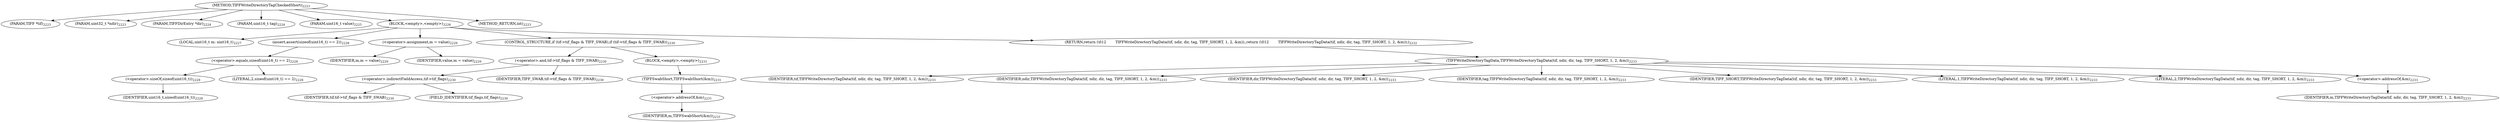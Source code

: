 digraph "TIFFWriteDirectoryTagCheckedShort" {  
"69953" [label = <(METHOD,TIFFWriteDirectoryTagCheckedShort)<SUB>2223</SUB>> ]
"69954" [label = <(PARAM,TIFF *tif)<SUB>2223</SUB>> ]
"69955" [label = <(PARAM,uint32_t *ndir)<SUB>2223</SUB>> ]
"69956" [label = <(PARAM,TIFFDirEntry *dir)<SUB>2224</SUB>> ]
"69957" [label = <(PARAM,uint16_t tag)<SUB>2224</SUB>> ]
"69958" [label = <(PARAM,uint16_t value)<SUB>2225</SUB>> ]
"69959" [label = <(BLOCK,&lt;empty&gt;,&lt;empty&gt;)<SUB>2226</SUB>> ]
"69960" [label = <(LOCAL,uint16_t m: uint16_t)<SUB>2227</SUB>> ]
"69961" [label = <(assert,assert(sizeof(uint16_t) == 2))<SUB>2228</SUB>> ]
"69962" [label = <(&lt;operator&gt;.equals,sizeof(uint16_t) == 2)<SUB>2228</SUB>> ]
"69963" [label = <(&lt;operator&gt;.sizeOf,sizeof(uint16_t))<SUB>2228</SUB>> ]
"69964" [label = <(IDENTIFIER,uint16_t,sizeof(uint16_t))<SUB>2228</SUB>> ]
"69965" [label = <(LITERAL,2,sizeof(uint16_t) == 2)<SUB>2228</SUB>> ]
"69966" [label = <(&lt;operator&gt;.assignment,m = value)<SUB>2229</SUB>> ]
"69967" [label = <(IDENTIFIER,m,m = value)<SUB>2229</SUB>> ]
"69968" [label = <(IDENTIFIER,value,m = value)<SUB>2229</SUB>> ]
"69969" [label = <(CONTROL_STRUCTURE,if (tif-&gt;tif_flags &amp; TIFF_SWAB),if (tif-&gt;tif_flags &amp; TIFF_SWAB))<SUB>2230</SUB>> ]
"69970" [label = <(&lt;operator&gt;.and,tif-&gt;tif_flags &amp; TIFF_SWAB)<SUB>2230</SUB>> ]
"69971" [label = <(&lt;operator&gt;.indirectFieldAccess,tif-&gt;tif_flags)<SUB>2230</SUB>> ]
"69972" [label = <(IDENTIFIER,tif,tif-&gt;tif_flags &amp; TIFF_SWAB)<SUB>2230</SUB>> ]
"69973" [label = <(FIELD_IDENTIFIER,tif_flags,tif_flags)<SUB>2230</SUB>> ]
"69974" [label = <(IDENTIFIER,TIFF_SWAB,tif-&gt;tif_flags &amp; TIFF_SWAB)<SUB>2230</SUB>> ]
"69975" [label = <(BLOCK,&lt;empty&gt;,&lt;empty&gt;)<SUB>2231</SUB>> ]
"69976" [label = <(TIFFSwabShort,TIFFSwabShort(&amp;m))<SUB>2231</SUB>> ]
"69977" [label = <(&lt;operator&gt;.addressOf,&amp;m)<SUB>2231</SUB>> ]
"69978" [label = <(IDENTIFIER,m,TIFFSwabShort(&amp;m))<SUB>2231</SUB>> ]
"69979" [label = <(RETURN,return (\012        TIFFWriteDirectoryTagData(tif, ndir, dir, tag, TIFF_SHORT, 1, 2, &amp;m));,return (\012        TIFFWriteDirectoryTagData(tif, ndir, dir, tag, TIFF_SHORT, 1, 2, &amp;m));)<SUB>2232</SUB>> ]
"69980" [label = <(TIFFWriteDirectoryTagData,TIFFWriteDirectoryTagData(tif, ndir, dir, tag, TIFF_SHORT, 1, 2, &amp;m))<SUB>2233</SUB>> ]
"69981" [label = <(IDENTIFIER,tif,TIFFWriteDirectoryTagData(tif, ndir, dir, tag, TIFF_SHORT, 1, 2, &amp;m))<SUB>2233</SUB>> ]
"69982" [label = <(IDENTIFIER,ndir,TIFFWriteDirectoryTagData(tif, ndir, dir, tag, TIFF_SHORT, 1, 2, &amp;m))<SUB>2233</SUB>> ]
"69983" [label = <(IDENTIFIER,dir,TIFFWriteDirectoryTagData(tif, ndir, dir, tag, TIFF_SHORT, 1, 2, &amp;m))<SUB>2233</SUB>> ]
"69984" [label = <(IDENTIFIER,tag,TIFFWriteDirectoryTagData(tif, ndir, dir, tag, TIFF_SHORT, 1, 2, &amp;m))<SUB>2233</SUB>> ]
"69985" [label = <(IDENTIFIER,TIFF_SHORT,TIFFWriteDirectoryTagData(tif, ndir, dir, tag, TIFF_SHORT, 1, 2, &amp;m))<SUB>2233</SUB>> ]
"69986" [label = <(LITERAL,1,TIFFWriteDirectoryTagData(tif, ndir, dir, tag, TIFF_SHORT, 1, 2, &amp;m))<SUB>2233</SUB>> ]
"69987" [label = <(LITERAL,2,TIFFWriteDirectoryTagData(tif, ndir, dir, tag, TIFF_SHORT, 1, 2, &amp;m))<SUB>2233</SUB>> ]
"69988" [label = <(&lt;operator&gt;.addressOf,&amp;m)<SUB>2233</SUB>> ]
"69989" [label = <(IDENTIFIER,m,TIFFWriteDirectoryTagData(tif, ndir, dir, tag, TIFF_SHORT, 1, 2, &amp;m))<SUB>2233</SUB>> ]
"69990" [label = <(METHOD_RETURN,int)<SUB>2223</SUB>> ]
  "69953" -> "69954" 
  "69953" -> "69955" 
  "69953" -> "69956" 
  "69953" -> "69957" 
  "69953" -> "69958" 
  "69953" -> "69959" 
  "69953" -> "69990" 
  "69959" -> "69960" 
  "69959" -> "69961" 
  "69959" -> "69966" 
  "69959" -> "69969" 
  "69959" -> "69979" 
  "69961" -> "69962" 
  "69962" -> "69963" 
  "69962" -> "69965" 
  "69963" -> "69964" 
  "69966" -> "69967" 
  "69966" -> "69968" 
  "69969" -> "69970" 
  "69969" -> "69975" 
  "69970" -> "69971" 
  "69970" -> "69974" 
  "69971" -> "69972" 
  "69971" -> "69973" 
  "69975" -> "69976" 
  "69976" -> "69977" 
  "69977" -> "69978" 
  "69979" -> "69980" 
  "69980" -> "69981" 
  "69980" -> "69982" 
  "69980" -> "69983" 
  "69980" -> "69984" 
  "69980" -> "69985" 
  "69980" -> "69986" 
  "69980" -> "69987" 
  "69980" -> "69988" 
  "69988" -> "69989" 
}
